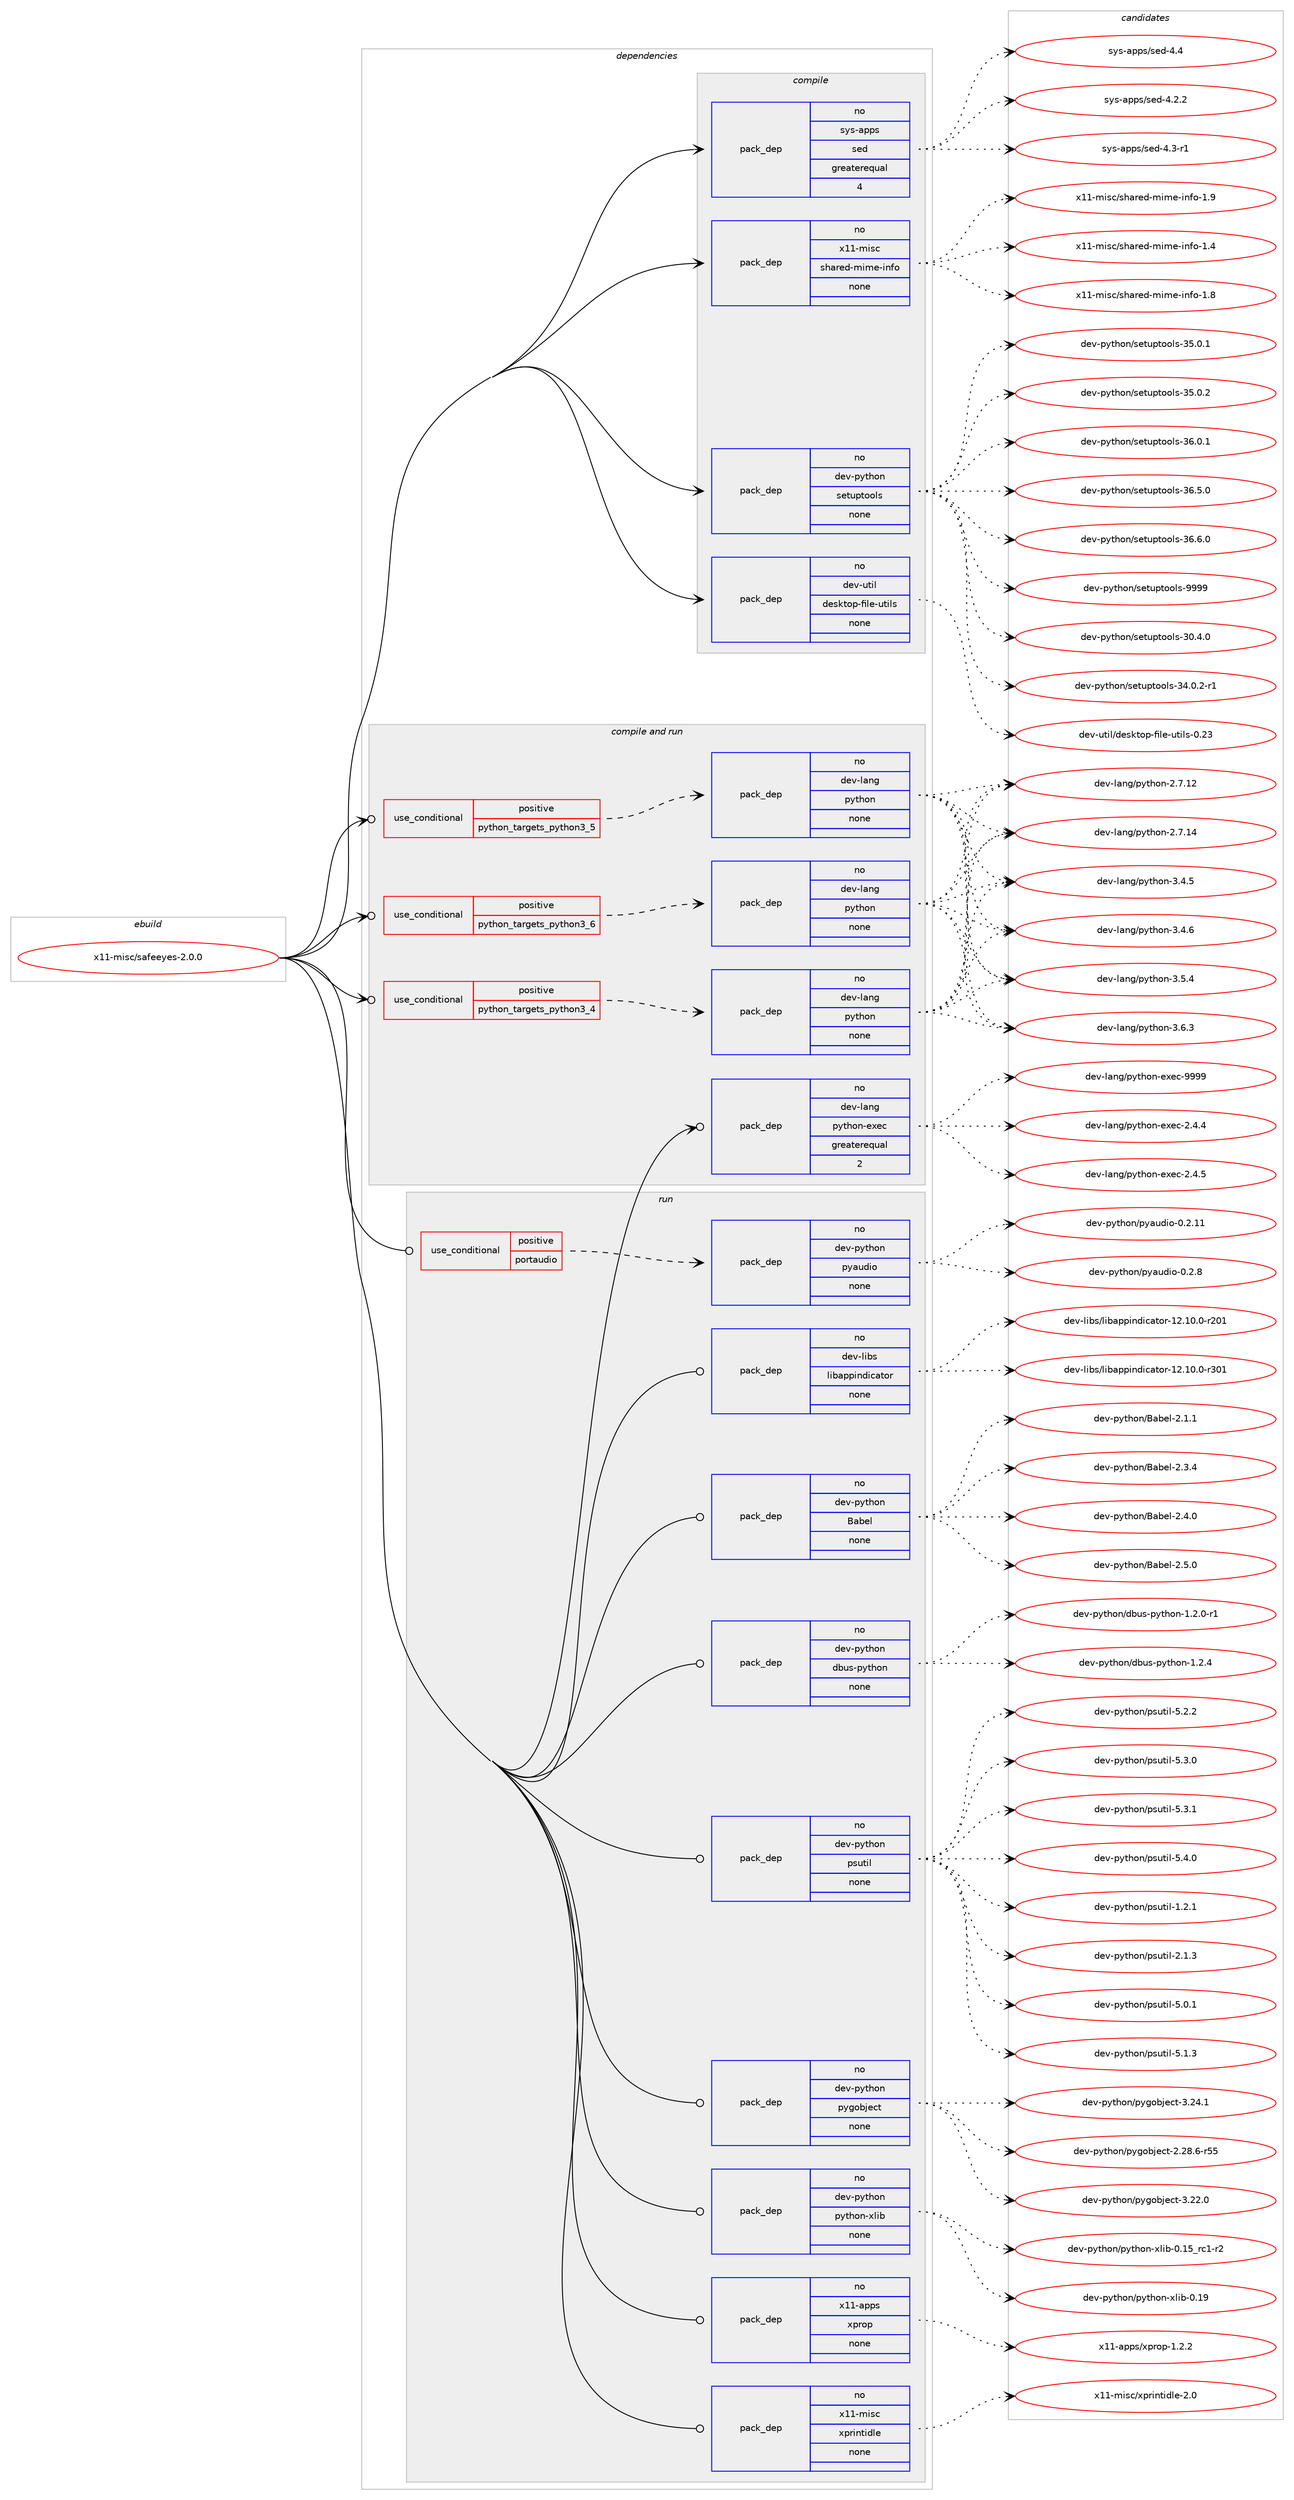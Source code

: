 digraph prolog {

# *************
# Graph options
# *************

newrank=true;
concentrate=true;
compound=true;
graph [rankdir=LR,fontname=Helvetica,fontsize=10,ranksep=1.5];#, ranksep=2.5, nodesep=0.2];
edge  [arrowhead=vee];
node  [fontname=Helvetica,fontsize=10];

# **********
# The ebuild
# **********

subgraph cluster_leftcol {
color=gray;
rank=same;
label=<<i>ebuild</i>>;
id [label="x11-misc/safeeyes-2.0.0", color=red, width=4, href="../x11-misc/safeeyes-2.0.0.svg"];
}

# ****************
# The dependencies
# ****************

subgraph cluster_midcol {
color=gray;
label=<<i>dependencies</i>>;
subgraph cluster_compile {
fillcolor="#eeeeee";
style=filled;
label=<<i>compile</i>>;
subgraph pack390796 {
dependency523879 [label=<<TABLE BORDER="0" CELLBORDER="1" CELLSPACING="0" CELLPADDING="4" WIDTH="220"><TR><TD ROWSPAN="6" CELLPADDING="30">pack_dep</TD></TR><TR><TD WIDTH="110">no</TD></TR><TR><TD>dev-python</TD></TR><TR><TD>setuptools</TD></TR><TR><TD>none</TD></TR><TR><TD></TD></TR></TABLE>>, shape=none, color=blue];
}
id:e -> dependency523879:w [weight=20,style="solid",arrowhead="vee"];
subgraph pack390797 {
dependency523880 [label=<<TABLE BORDER="0" CELLBORDER="1" CELLSPACING="0" CELLPADDING="4" WIDTH="220"><TR><TD ROWSPAN="6" CELLPADDING="30">pack_dep</TD></TR><TR><TD WIDTH="110">no</TD></TR><TR><TD>dev-util</TD></TR><TR><TD>desktop-file-utils</TD></TR><TR><TD>none</TD></TR><TR><TD></TD></TR></TABLE>>, shape=none, color=blue];
}
id:e -> dependency523880:w [weight=20,style="solid",arrowhead="vee"];
subgraph pack390798 {
dependency523881 [label=<<TABLE BORDER="0" CELLBORDER="1" CELLSPACING="0" CELLPADDING="4" WIDTH="220"><TR><TD ROWSPAN="6" CELLPADDING="30">pack_dep</TD></TR><TR><TD WIDTH="110">no</TD></TR><TR><TD>sys-apps</TD></TR><TR><TD>sed</TD></TR><TR><TD>greaterequal</TD></TR><TR><TD>4</TD></TR></TABLE>>, shape=none, color=blue];
}
id:e -> dependency523881:w [weight=20,style="solid",arrowhead="vee"];
subgraph pack390799 {
dependency523882 [label=<<TABLE BORDER="0" CELLBORDER="1" CELLSPACING="0" CELLPADDING="4" WIDTH="220"><TR><TD ROWSPAN="6" CELLPADDING="30">pack_dep</TD></TR><TR><TD WIDTH="110">no</TD></TR><TR><TD>x11-misc</TD></TR><TR><TD>shared-mime-info</TD></TR><TR><TD>none</TD></TR><TR><TD></TD></TR></TABLE>>, shape=none, color=blue];
}
id:e -> dependency523882:w [weight=20,style="solid",arrowhead="vee"];
}
subgraph cluster_compileandrun {
fillcolor="#eeeeee";
style=filled;
label=<<i>compile and run</i>>;
subgraph cond123240 {
dependency523883 [label=<<TABLE BORDER="0" CELLBORDER="1" CELLSPACING="0" CELLPADDING="4"><TR><TD ROWSPAN="3" CELLPADDING="10">use_conditional</TD></TR><TR><TD>positive</TD></TR><TR><TD>python_targets_python3_4</TD></TR></TABLE>>, shape=none, color=red];
subgraph pack390800 {
dependency523884 [label=<<TABLE BORDER="0" CELLBORDER="1" CELLSPACING="0" CELLPADDING="4" WIDTH="220"><TR><TD ROWSPAN="6" CELLPADDING="30">pack_dep</TD></TR><TR><TD WIDTH="110">no</TD></TR><TR><TD>dev-lang</TD></TR><TR><TD>python</TD></TR><TR><TD>none</TD></TR><TR><TD></TD></TR></TABLE>>, shape=none, color=blue];
}
dependency523883:e -> dependency523884:w [weight=20,style="dashed",arrowhead="vee"];
}
id:e -> dependency523883:w [weight=20,style="solid",arrowhead="odotvee"];
subgraph cond123241 {
dependency523885 [label=<<TABLE BORDER="0" CELLBORDER="1" CELLSPACING="0" CELLPADDING="4"><TR><TD ROWSPAN="3" CELLPADDING="10">use_conditional</TD></TR><TR><TD>positive</TD></TR><TR><TD>python_targets_python3_5</TD></TR></TABLE>>, shape=none, color=red];
subgraph pack390801 {
dependency523886 [label=<<TABLE BORDER="0" CELLBORDER="1" CELLSPACING="0" CELLPADDING="4" WIDTH="220"><TR><TD ROWSPAN="6" CELLPADDING="30">pack_dep</TD></TR><TR><TD WIDTH="110">no</TD></TR><TR><TD>dev-lang</TD></TR><TR><TD>python</TD></TR><TR><TD>none</TD></TR><TR><TD></TD></TR></TABLE>>, shape=none, color=blue];
}
dependency523885:e -> dependency523886:w [weight=20,style="dashed",arrowhead="vee"];
}
id:e -> dependency523885:w [weight=20,style="solid",arrowhead="odotvee"];
subgraph cond123242 {
dependency523887 [label=<<TABLE BORDER="0" CELLBORDER="1" CELLSPACING="0" CELLPADDING="4"><TR><TD ROWSPAN="3" CELLPADDING="10">use_conditional</TD></TR><TR><TD>positive</TD></TR><TR><TD>python_targets_python3_6</TD></TR></TABLE>>, shape=none, color=red];
subgraph pack390802 {
dependency523888 [label=<<TABLE BORDER="0" CELLBORDER="1" CELLSPACING="0" CELLPADDING="4" WIDTH="220"><TR><TD ROWSPAN="6" CELLPADDING="30">pack_dep</TD></TR><TR><TD WIDTH="110">no</TD></TR><TR><TD>dev-lang</TD></TR><TR><TD>python</TD></TR><TR><TD>none</TD></TR><TR><TD></TD></TR></TABLE>>, shape=none, color=blue];
}
dependency523887:e -> dependency523888:w [weight=20,style="dashed",arrowhead="vee"];
}
id:e -> dependency523887:w [weight=20,style="solid",arrowhead="odotvee"];
subgraph pack390803 {
dependency523889 [label=<<TABLE BORDER="0" CELLBORDER="1" CELLSPACING="0" CELLPADDING="4" WIDTH="220"><TR><TD ROWSPAN="6" CELLPADDING="30">pack_dep</TD></TR><TR><TD WIDTH="110">no</TD></TR><TR><TD>dev-lang</TD></TR><TR><TD>python-exec</TD></TR><TR><TD>greaterequal</TD></TR><TR><TD>2</TD></TR></TABLE>>, shape=none, color=blue];
}
id:e -> dependency523889:w [weight=20,style="solid",arrowhead="odotvee"];
}
subgraph cluster_run {
fillcolor="#eeeeee";
style=filled;
label=<<i>run</i>>;
subgraph cond123243 {
dependency523890 [label=<<TABLE BORDER="0" CELLBORDER="1" CELLSPACING="0" CELLPADDING="4"><TR><TD ROWSPAN="3" CELLPADDING="10">use_conditional</TD></TR><TR><TD>positive</TD></TR><TR><TD>portaudio</TD></TR></TABLE>>, shape=none, color=red];
subgraph pack390804 {
dependency523891 [label=<<TABLE BORDER="0" CELLBORDER="1" CELLSPACING="0" CELLPADDING="4" WIDTH="220"><TR><TD ROWSPAN="6" CELLPADDING="30">pack_dep</TD></TR><TR><TD WIDTH="110">no</TD></TR><TR><TD>dev-python</TD></TR><TR><TD>pyaudio</TD></TR><TR><TD>none</TD></TR><TR><TD></TD></TR></TABLE>>, shape=none, color=blue];
}
dependency523890:e -> dependency523891:w [weight=20,style="dashed",arrowhead="vee"];
}
id:e -> dependency523890:w [weight=20,style="solid",arrowhead="odot"];
subgraph pack390805 {
dependency523892 [label=<<TABLE BORDER="0" CELLBORDER="1" CELLSPACING="0" CELLPADDING="4" WIDTH="220"><TR><TD ROWSPAN="6" CELLPADDING="30">pack_dep</TD></TR><TR><TD WIDTH="110">no</TD></TR><TR><TD>dev-libs</TD></TR><TR><TD>libappindicator</TD></TR><TR><TD>none</TD></TR><TR><TD></TD></TR></TABLE>>, shape=none, color=blue];
}
id:e -> dependency523892:w [weight=20,style="solid",arrowhead="odot"];
subgraph pack390806 {
dependency523893 [label=<<TABLE BORDER="0" CELLBORDER="1" CELLSPACING="0" CELLPADDING="4" WIDTH="220"><TR><TD ROWSPAN="6" CELLPADDING="30">pack_dep</TD></TR><TR><TD WIDTH="110">no</TD></TR><TR><TD>dev-python</TD></TR><TR><TD>Babel</TD></TR><TR><TD>none</TD></TR><TR><TD></TD></TR></TABLE>>, shape=none, color=blue];
}
id:e -> dependency523893:w [weight=20,style="solid",arrowhead="odot"];
subgraph pack390807 {
dependency523894 [label=<<TABLE BORDER="0" CELLBORDER="1" CELLSPACING="0" CELLPADDING="4" WIDTH="220"><TR><TD ROWSPAN="6" CELLPADDING="30">pack_dep</TD></TR><TR><TD WIDTH="110">no</TD></TR><TR><TD>dev-python</TD></TR><TR><TD>dbus-python</TD></TR><TR><TD>none</TD></TR><TR><TD></TD></TR></TABLE>>, shape=none, color=blue];
}
id:e -> dependency523894:w [weight=20,style="solid",arrowhead="odot"];
subgraph pack390808 {
dependency523895 [label=<<TABLE BORDER="0" CELLBORDER="1" CELLSPACING="0" CELLPADDING="4" WIDTH="220"><TR><TD ROWSPAN="6" CELLPADDING="30">pack_dep</TD></TR><TR><TD WIDTH="110">no</TD></TR><TR><TD>dev-python</TD></TR><TR><TD>psutil</TD></TR><TR><TD>none</TD></TR><TR><TD></TD></TR></TABLE>>, shape=none, color=blue];
}
id:e -> dependency523895:w [weight=20,style="solid",arrowhead="odot"];
subgraph pack390809 {
dependency523896 [label=<<TABLE BORDER="0" CELLBORDER="1" CELLSPACING="0" CELLPADDING="4" WIDTH="220"><TR><TD ROWSPAN="6" CELLPADDING="30">pack_dep</TD></TR><TR><TD WIDTH="110">no</TD></TR><TR><TD>dev-python</TD></TR><TR><TD>pygobject</TD></TR><TR><TD>none</TD></TR><TR><TD></TD></TR></TABLE>>, shape=none, color=blue];
}
id:e -> dependency523896:w [weight=20,style="solid",arrowhead="odot"];
subgraph pack390810 {
dependency523897 [label=<<TABLE BORDER="0" CELLBORDER="1" CELLSPACING="0" CELLPADDING="4" WIDTH="220"><TR><TD ROWSPAN="6" CELLPADDING="30">pack_dep</TD></TR><TR><TD WIDTH="110">no</TD></TR><TR><TD>dev-python</TD></TR><TR><TD>python-xlib</TD></TR><TR><TD>none</TD></TR><TR><TD></TD></TR></TABLE>>, shape=none, color=blue];
}
id:e -> dependency523897:w [weight=20,style="solid",arrowhead="odot"];
subgraph pack390811 {
dependency523898 [label=<<TABLE BORDER="0" CELLBORDER="1" CELLSPACING="0" CELLPADDING="4" WIDTH="220"><TR><TD ROWSPAN="6" CELLPADDING="30">pack_dep</TD></TR><TR><TD WIDTH="110">no</TD></TR><TR><TD>x11-apps</TD></TR><TR><TD>xprop</TD></TR><TR><TD>none</TD></TR><TR><TD></TD></TR></TABLE>>, shape=none, color=blue];
}
id:e -> dependency523898:w [weight=20,style="solid",arrowhead="odot"];
subgraph pack390812 {
dependency523899 [label=<<TABLE BORDER="0" CELLBORDER="1" CELLSPACING="0" CELLPADDING="4" WIDTH="220"><TR><TD ROWSPAN="6" CELLPADDING="30">pack_dep</TD></TR><TR><TD WIDTH="110">no</TD></TR><TR><TD>x11-misc</TD></TR><TR><TD>xprintidle</TD></TR><TR><TD>none</TD></TR><TR><TD></TD></TR></TABLE>>, shape=none, color=blue];
}
id:e -> dependency523899:w [weight=20,style="solid",arrowhead="odot"];
}
}

# **************
# The candidates
# **************

subgraph cluster_choices {
rank=same;
color=gray;
label=<<i>candidates</i>>;

subgraph choice390796 {
color=black;
nodesep=1;
choice100101118451121211161041111104711510111611711211611111110811545514846524648 [label="dev-python/setuptools-30.4.0", color=red, width=4,href="../dev-python/setuptools-30.4.0.svg"];
choice1001011184511212111610411111047115101116117112116111111108115455152464846504511449 [label="dev-python/setuptools-34.0.2-r1", color=red, width=4,href="../dev-python/setuptools-34.0.2-r1.svg"];
choice100101118451121211161041111104711510111611711211611111110811545515346484649 [label="dev-python/setuptools-35.0.1", color=red, width=4,href="../dev-python/setuptools-35.0.1.svg"];
choice100101118451121211161041111104711510111611711211611111110811545515346484650 [label="dev-python/setuptools-35.0.2", color=red, width=4,href="../dev-python/setuptools-35.0.2.svg"];
choice100101118451121211161041111104711510111611711211611111110811545515446484649 [label="dev-python/setuptools-36.0.1", color=red, width=4,href="../dev-python/setuptools-36.0.1.svg"];
choice100101118451121211161041111104711510111611711211611111110811545515446534648 [label="dev-python/setuptools-36.5.0", color=red, width=4,href="../dev-python/setuptools-36.5.0.svg"];
choice100101118451121211161041111104711510111611711211611111110811545515446544648 [label="dev-python/setuptools-36.6.0", color=red, width=4,href="../dev-python/setuptools-36.6.0.svg"];
choice10010111845112121116104111110471151011161171121161111111081154557575757 [label="dev-python/setuptools-9999", color=red, width=4,href="../dev-python/setuptools-9999.svg"];
dependency523879:e -> choice100101118451121211161041111104711510111611711211611111110811545514846524648:w [style=dotted,weight="100"];
dependency523879:e -> choice1001011184511212111610411111047115101116117112116111111108115455152464846504511449:w [style=dotted,weight="100"];
dependency523879:e -> choice100101118451121211161041111104711510111611711211611111110811545515346484649:w [style=dotted,weight="100"];
dependency523879:e -> choice100101118451121211161041111104711510111611711211611111110811545515346484650:w [style=dotted,weight="100"];
dependency523879:e -> choice100101118451121211161041111104711510111611711211611111110811545515446484649:w [style=dotted,weight="100"];
dependency523879:e -> choice100101118451121211161041111104711510111611711211611111110811545515446534648:w [style=dotted,weight="100"];
dependency523879:e -> choice100101118451121211161041111104711510111611711211611111110811545515446544648:w [style=dotted,weight="100"];
dependency523879:e -> choice10010111845112121116104111110471151011161171121161111111081154557575757:w [style=dotted,weight="100"];
}
subgraph choice390797 {
color=black;
nodesep=1;
choice100101118451171161051084710010111510711611111245102105108101451171161051081154548465051 [label="dev-util/desktop-file-utils-0.23", color=red, width=4,href="../dev-util/desktop-file-utils-0.23.svg"];
dependency523880:e -> choice100101118451171161051084710010111510711611111245102105108101451171161051081154548465051:w [style=dotted,weight="100"];
}
subgraph choice390798 {
color=black;
nodesep=1;
choice115121115459711211211547115101100455246504650 [label="sys-apps/sed-4.2.2", color=red, width=4,href="../sys-apps/sed-4.2.2.svg"];
choice115121115459711211211547115101100455246514511449 [label="sys-apps/sed-4.3-r1", color=red, width=4,href="../sys-apps/sed-4.3-r1.svg"];
choice11512111545971121121154711510110045524652 [label="sys-apps/sed-4.4", color=red, width=4,href="../sys-apps/sed-4.4.svg"];
dependency523881:e -> choice115121115459711211211547115101100455246504650:w [style=dotted,weight="100"];
dependency523881:e -> choice115121115459711211211547115101100455246514511449:w [style=dotted,weight="100"];
dependency523881:e -> choice11512111545971121121154711510110045524652:w [style=dotted,weight="100"];
}
subgraph choice390799 {
color=black;
nodesep=1;
choice120494945109105115994711510497114101100451091051091014510511010211145494652 [label="x11-misc/shared-mime-info-1.4", color=red, width=4,href="../x11-misc/shared-mime-info-1.4.svg"];
choice120494945109105115994711510497114101100451091051091014510511010211145494656 [label="x11-misc/shared-mime-info-1.8", color=red, width=4,href="../x11-misc/shared-mime-info-1.8.svg"];
choice120494945109105115994711510497114101100451091051091014510511010211145494657 [label="x11-misc/shared-mime-info-1.9", color=red, width=4,href="../x11-misc/shared-mime-info-1.9.svg"];
dependency523882:e -> choice120494945109105115994711510497114101100451091051091014510511010211145494652:w [style=dotted,weight="100"];
dependency523882:e -> choice120494945109105115994711510497114101100451091051091014510511010211145494656:w [style=dotted,weight="100"];
dependency523882:e -> choice120494945109105115994711510497114101100451091051091014510511010211145494657:w [style=dotted,weight="100"];
}
subgraph choice390800 {
color=black;
nodesep=1;
choice10010111845108971101034711212111610411111045504655464950 [label="dev-lang/python-2.7.12", color=red, width=4,href="../dev-lang/python-2.7.12.svg"];
choice10010111845108971101034711212111610411111045504655464952 [label="dev-lang/python-2.7.14", color=red, width=4,href="../dev-lang/python-2.7.14.svg"];
choice100101118451089711010347112121116104111110455146524653 [label="dev-lang/python-3.4.5", color=red, width=4,href="../dev-lang/python-3.4.5.svg"];
choice100101118451089711010347112121116104111110455146524654 [label="dev-lang/python-3.4.6", color=red, width=4,href="../dev-lang/python-3.4.6.svg"];
choice100101118451089711010347112121116104111110455146534652 [label="dev-lang/python-3.5.4", color=red, width=4,href="../dev-lang/python-3.5.4.svg"];
choice100101118451089711010347112121116104111110455146544651 [label="dev-lang/python-3.6.3", color=red, width=4,href="../dev-lang/python-3.6.3.svg"];
dependency523884:e -> choice10010111845108971101034711212111610411111045504655464950:w [style=dotted,weight="100"];
dependency523884:e -> choice10010111845108971101034711212111610411111045504655464952:w [style=dotted,weight="100"];
dependency523884:e -> choice100101118451089711010347112121116104111110455146524653:w [style=dotted,weight="100"];
dependency523884:e -> choice100101118451089711010347112121116104111110455146524654:w [style=dotted,weight="100"];
dependency523884:e -> choice100101118451089711010347112121116104111110455146534652:w [style=dotted,weight="100"];
dependency523884:e -> choice100101118451089711010347112121116104111110455146544651:w [style=dotted,weight="100"];
}
subgraph choice390801 {
color=black;
nodesep=1;
choice10010111845108971101034711212111610411111045504655464950 [label="dev-lang/python-2.7.12", color=red, width=4,href="../dev-lang/python-2.7.12.svg"];
choice10010111845108971101034711212111610411111045504655464952 [label="dev-lang/python-2.7.14", color=red, width=4,href="../dev-lang/python-2.7.14.svg"];
choice100101118451089711010347112121116104111110455146524653 [label="dev-lang/python-3.4.5", color=red, width=4,href="../dev-lang/python-3.4.5.svg"];
choice100101118451089711010347112121116104111110455146524654 [label="dev-lang/python-3.4.6", color=red, width=4,href="../dev-lang/python-3.4.6.svg"];
choice100101118451089711010347112121116104111110455146534652 [label="dev-lang/python-3.5.4", color=red, width=4,href="../dev-lang/python-3.5.4.svg"];
choice100101118451089711010347112121116104111110455146544651 [label="dev-lang/python-3.6.3", color=red, width=4,href="../dev-lang/python-3.6.3.svg"];
dependency523886:e -> choice10010111845108971101034711212111610411111045504655464950:w [style=dotted,weight="100"];
dependency523886:e -> choice10010111845108971101034711212111610411111045504655464952:w [style=dotted,weight="100"];
dependency523886:e -> choice100101118451089711010347112121116104111110455146524653:w [style=dotted,weight="100"];
dependency523886:e -> choice100101118451089711010347112121116104111110455146524654:w [style=dotted,weight="100"];
dependency523886:e -> choice100101118451089711010347112121116104111110455146534652:w [style=dotted,weight="100"];
dependency523886:e -> choice100101118451089711010347112121116104111110455146544651:w [style=dotted,weight="100"];
}
subgraph choice390802 {
color=black;
nodesep=1;
choice10010111845108971101034711212111610411111045504655464950 [label="dev-lang/python-2.7.12", color=red, width=4,href="../dev-lang/python-2.7.12.svg"];
choice10010111845108971101034711212111610411111045504655464952 [label="dev-lang/python-2.7.14", color=red, width=4,href="../dev-lang/python-2.7.14.svg"];
choice100101118451089711010347112121116104111110455146524653 [label="dev-lang/python-3.4.5", color=red, width=4,href="../dev-lang/python-3.4.5.svg"];
choice100101118451089711010347112121116104111110455146524654 [label="dev-lang/python-3.4.6", color=red, width=4,href="../dev-lang/python-3.4.6.svg"];
choice100101118451089711010347112121116104111110455146534652 [label="dev-lang/python-3.5.4", color=red, width=4,href="../dev-lang/python-3.5.4.svg"];
choice100101118451089711010347112121116104111110455146544651 [label="dev-lang/python-3.6.3", color=red, width=4,href="../dev-lang/python-3.6.3.svg"];
dependency523888:e -> choice10010111845108971101034711212111610411111045504655464950:w [style=dotted,weight="100"];
dependency523888:e -> choice10010111845108971101034711212111610411111045504655464952:w [style=dotted,weight="100"];
dependency523888:e -> choice100101118451089711010347112121116104111110455146524653:w [style=dotted,weight="100"];
dependency523888:e -> choice100101118451089711010347112121116104111110455146524654:w [style=dotted,weight="100"];
dependency523888:e -> choice100101118451089711010347112121116104111110455146534652:w [style=dotted,weight="100"];
dependency523888:e -> choice100101118451089711010347112121116104111110455146544651:w [style=dotted,weight="100"];
}
subgraph choice390803 {
color=black;
nodesep=1;
choice1001011184510897110103471121211161041111104510112010199455046524652 [label="dev-lang/python-exec-2.4.4", color=red, width=4,href="../dev-lang/python-exec-2.4.4.svg"];
choice1001011184510897110103471121211161041111104510112010199455046524653 [label="dev-lang/python-exec-2.4.5", color=red, width=4,href="../dev-lang/python-exec-2.4.5.svg"];
choice10010111845108971101034711212111610411111045101120101994557575757 [label="dev-lang/python-exec-9999", color=red, width=4,href="../dev-lang/python-exec-9999.svg"];
dependency523889:e -> choice1001011184510897110103471121211161041111104510112010199455046524652:w [style=dotted,weight="100"];
dependency523889:e -> choice1001011184510897110103471121211161041111104510112010199455046524653:w [style=dotted,weight="100"];
dependency523889:e -> choice10010111845108971101034711212111610411111045101120101994557575757:w [style=dotted,weight="100"];
}
subgraph choice390804 {
color=black;
nodesep=1;
choice10010111845112121116104111110471121219711710010511145484650464949 [label="dev-python/pyaudio-0.2.11", color=red, width=4,href="../dev-python/pyaudio-0.2.11.svg"];
choice100101118451121211161041111104711212197117100105111454846504656 [label="dev-python/pyaudio-0.2.8", color=red, width=4,href="../dev-python/pyaudio-0.2.8.svg"];
dependency523891:e -> choice10010111845112121116104111110471121219711710010511145484650464949:w [style=dotted,weight="100"];
dependency523891:e -> choice100101118451121211161041111104711212197117100105111454846504656:w [style=dotted,weight="100"];
}
subgraph choice390805 {
color=black;
nodesep=1;
choice10010111845108105981154710810598971121121051101001059997116111114454950464948464845114504849 [label="dev-libs/libappindicator-12.10.0-r201", color=red, width=4,href="../dev-libs/libappindicator-12.10.0-r201.svg"];
choice10010111845108105981154710810598971121121051101001059997116111114454950464948464845114514849 [label="dev-libs/libappindicator-12.10.0-r301", color=red, width=4,href="../dev-libs/libappindicator-12.10.0-r301.svg"];
dependency523892:e -> choice10010111845108105981154710810598971121121051101001059997116111114454950464948464845114504849:w [style=dotted,weight="100"];
dependency523892:e -> choice10010111845108105981154710810598971121121051101001059997116111114454950464948464845114514849:w [style=dotted,weight="100"];
}
subgraph choice390806 {
color=black;
nodesep=1;
choice1001011184511212111610411111047669798101108455046494649 [label="dev-python/Babel-2.1.1", color=red, width=4,href="../dev-python/Babel-2.1.1.svg"];
choice1001011184511212111610411111047669798101108455046514652 [label="dev-python/Babel-2.3.4", color=red, width=4,href="../dev-python/Babel-2.3.4.svg"];
choice1001011184511212111610411111047669798101108455046524648 [label="dev-python/Babel-2.4.0", color=red, width=4,href="../dev-python/Babel-2.4.0.svg"];
choice1001011184511212111610411111047669798101108455046534648 [label="dev-python/Babel-2.5.0", color=red, width=4,href="../dev-python/Babel-2.5.0.svg"];
dependency523893:e -> choice1001011184511212111610411111047669798101108455046494649:w [style=dotted,weight="100"];
dependency523893:e -> choice1001011184511212111610411111047669798101108455046514652:w [style=dotted,weight="100"];
dependency523893:e -> choice1001011184511212111610411111047669798101108455046524648:w [style=dotted,weight="100"];
dependency523893:e -> choice1001011184511212111610411111047669798101108455046534648:w [style=dotted,weight="100"];
}
subgraph choice390807 {
color=black;
nodesep=1;
choice100101118451121211161041111104710098117115451121211161041111104549465046484511449 [label="dev-python/dbus-python-1.2.0-r1", color=red, width=4,href="../dev-python/dbus-python-1.2.0-r1.svg"];
choice10010111845112121116104111110471009811711545112121116104111110454946504652 [label="dev-python/dbus-python-1.2.4", color=red, width=4,href="../dev-python/dbus-python-1.2.4.svg"];
dependency523894:e -> choice100101118451121211161041111104710098117115451121211161041111104549465046484511449:w [style=dotted,weight="100"];
dependency523894:e -> choice10010111845112121116104111110471009811711545112121116104111110454946504652:w [style=dotted,weight="100"];
}
subgraph choice390808 {
color=black;
nodesep=1;
choice1001011184511212111610411111047112115117116105108454946504649 [label="dev-python/psutil-1.2.1", color=red, width=4,href="../dev-python/psutil-1.2.1.svg"];
choice1001011184511212111610411111047112115117116105108455046494651 [label="dev-python/psutil-2.1.3", color=red, width=4,href="../dev-python/psutil-2.1.3.svg"];
choice1001011184511212111610411111047112115117116105108455346484649 [label="dev-python/psutil-5.0.1", color=red, width=4,href="../dev-python/psutil-5.0.1.svg"];
choice1001011184511212111610411111047112115117116105108455346494651 [label="dev-python/psutil-5.1.3", color=red, width=4,href="../dev-python/psutil-5.1.3.svg"];
choice1001011184511212111610411111047112115117116105108455346504650 [label="dev-python/psutil-5.2.2", color=red, width=4,href="../dev-python/psutil-5.2.2.svg"];
choice1001011184511212111610411111047112115117116105108455346514648 [label="dev-python/psutil-5.3.0", color=red, width=4,href="../dev-python/psutil-5.3.0.svg"];
choice1001011184511212111610411111047112115117116105108455346514649 [label="dev-python/psutil-5.3.1", color=red, width=4,href="../dev-python/psutil-5.3.1.svg"];
choice1001011184511212111610411111047112115117116105108455346524648 [label="dev-python/psutil-5.4.0", color=red, width=4,href="../dev-python/psutil-5.4.0.svg"];
dependency523895:e -> choice1001011184511212111610411111047112115117116105108454946504649:w [style=dotted,weight="100"];
dependency523895:e -> choice1001011184511212111610411111047112115117116105108455046494651:w [style=dotted,weight="100"];
dependency523895:e -> choice1001011184511212111610411111047112115117116105108455346484649:w [style=dotted,weight="100"];
dependency523895:e -> choice1001011184511212111610411111047112115117116105108455346494651:w [style=dotted,weight="100"];
dependency523895:e -> choice1001011184511212111610411111047112115117116105108455346504650:w [style=dotted,weight="100"];
dependency523895:e -> choice1001011184511212111610411111047112115117116105108455346514648:w [style=dotted,weight="100"];
dependency523895:e -> choice1001011184511212111610411111047112115117116105108455346514649:w [style=dotted,weight="100"];
dependency523895:e -> choice1001011184511212111610411111047112115117116105108455346524648:w [style=dotted,weight="100"];
}
subgraph choice390809 {
color=black;
nodesep=1;
choice1001011184511212111610411111047112121103111981061019911645504650564654451145353 [label="dev-python/pygobject-2.28.6-r55", color=red, width=4,href="../dev-python/pygobject-2.28.6-r55.svg"];
choice1001011184511212111610411111047112121103111981061019911645514650504648 [label="dev-python/pygobject-3.22.0", color=red, width=4,href="../dev-python/pygobject-3.22.0.svg"];
choice1001011184511212111610411111047112121103111981061019911645514650524649 [label="dev-python/pygobject-3.24.1", color=red, width=4,href="../dev-python/pygobject-3.24.1.svg"];
dependency523896:e -> choice1001011184511212111610411111047112121103111981061019911645504650564654451145353:w [style=dotted,weight="100"];
dependency523896:e -> choice1001011184511212111610411111047112121103111981061019911645514650504648:w [style=dotted,weight="100"];
dependency523896:e -> choice1001011184511212111610411111047112121103111981061019911645514650524649:w [style=dotted,weight="100"];
}
subgraph choice390810 {
color=black;
nodesep=1;
choice1001011184511212111610411111047112121116104111110451201081059845484649539511499494511450 [label="dev-python/python-xlib-0.15_rc1-r2", color=red, width=4,href="../dev-python/python-xlib-0.15_rc1-r2.svg"];
choice100101118451121211161041111104711212111610411111045120108105984548464957 [label="dev-python/python-xlib-0.19", color=red, width=4,href="../dev-python/python-xlib-0.19.svg"];
dependency523897:e -> choice1001011184511212111610411111047112121116104111110451201081059845484649539511499494511450:w [style=dotted,weight="100"];
dependency523897:e -> choice100101118451121211161041111104711212111610411111045120108105984548464957:w [style=dotted,weight="100"];
}
subgraph choice390811 {
color=black;
nodesep=1;
choice1204949459711211211547120112114111112454946504650 [label="x11-apps/xprop-1.2.2", color=red, width=4,href="../x11-apps/xprop-1.2.2.svg"];
dependency523898:e -> choice1204949459711211211547120112114111112454946504650:w [style=dotted,weight="100"];
}
subgraph choice390812 {
color=black;
nodesep=1;
choice120494945109105115994712011211410511011610510010810145504648 [label="x11-misc/xprintidle-2.0", color=red, width=4,href="../x11-misc/xprintidle-2.0.svg"];
dependency523899:e -> choice120494945109105115994712011211410511011610510010810145504648:w [style=dotted,weight="100"];
}
}

}
